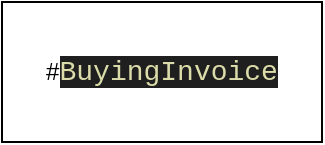 <mxfile>
    <diagram id="QPfcHszDTTmgNZ53WzDZ" name="Page-1">
        <mxGraphModel dx="468" dy="395" grid="1" gridSize="10" guides="1" tooltips="1" connect="1" arrows="1" fold="1" page="1" pageScale="1" pageWidth="850" pageHeight="1100" math="0" shadow="0">
            <root>
                <mxCell id="0"/>
                <mxCell id="1" parent="0"/>
                <mxCell id="2" value="#&lt;span style=&quot;color: rgb(220, 220, 170); background-color: rgb(31, 31, 31); font-family: Consolas, &amp;quot;Courier New&amp;quot;, monospace; font-size: 14px;&quot;&gt;BuyingInvoice&lt;/span&gt;" style="rounded=0;whiteSpace=wrap;html=1;" vertex="1" parent="1">
                    <mxGeometry x="160" y="150" width="160" height="70" as="geometry"/>
                </mxCell>
            </root>
        </mxGraphModel>
    </diagram>
</mxfile>
